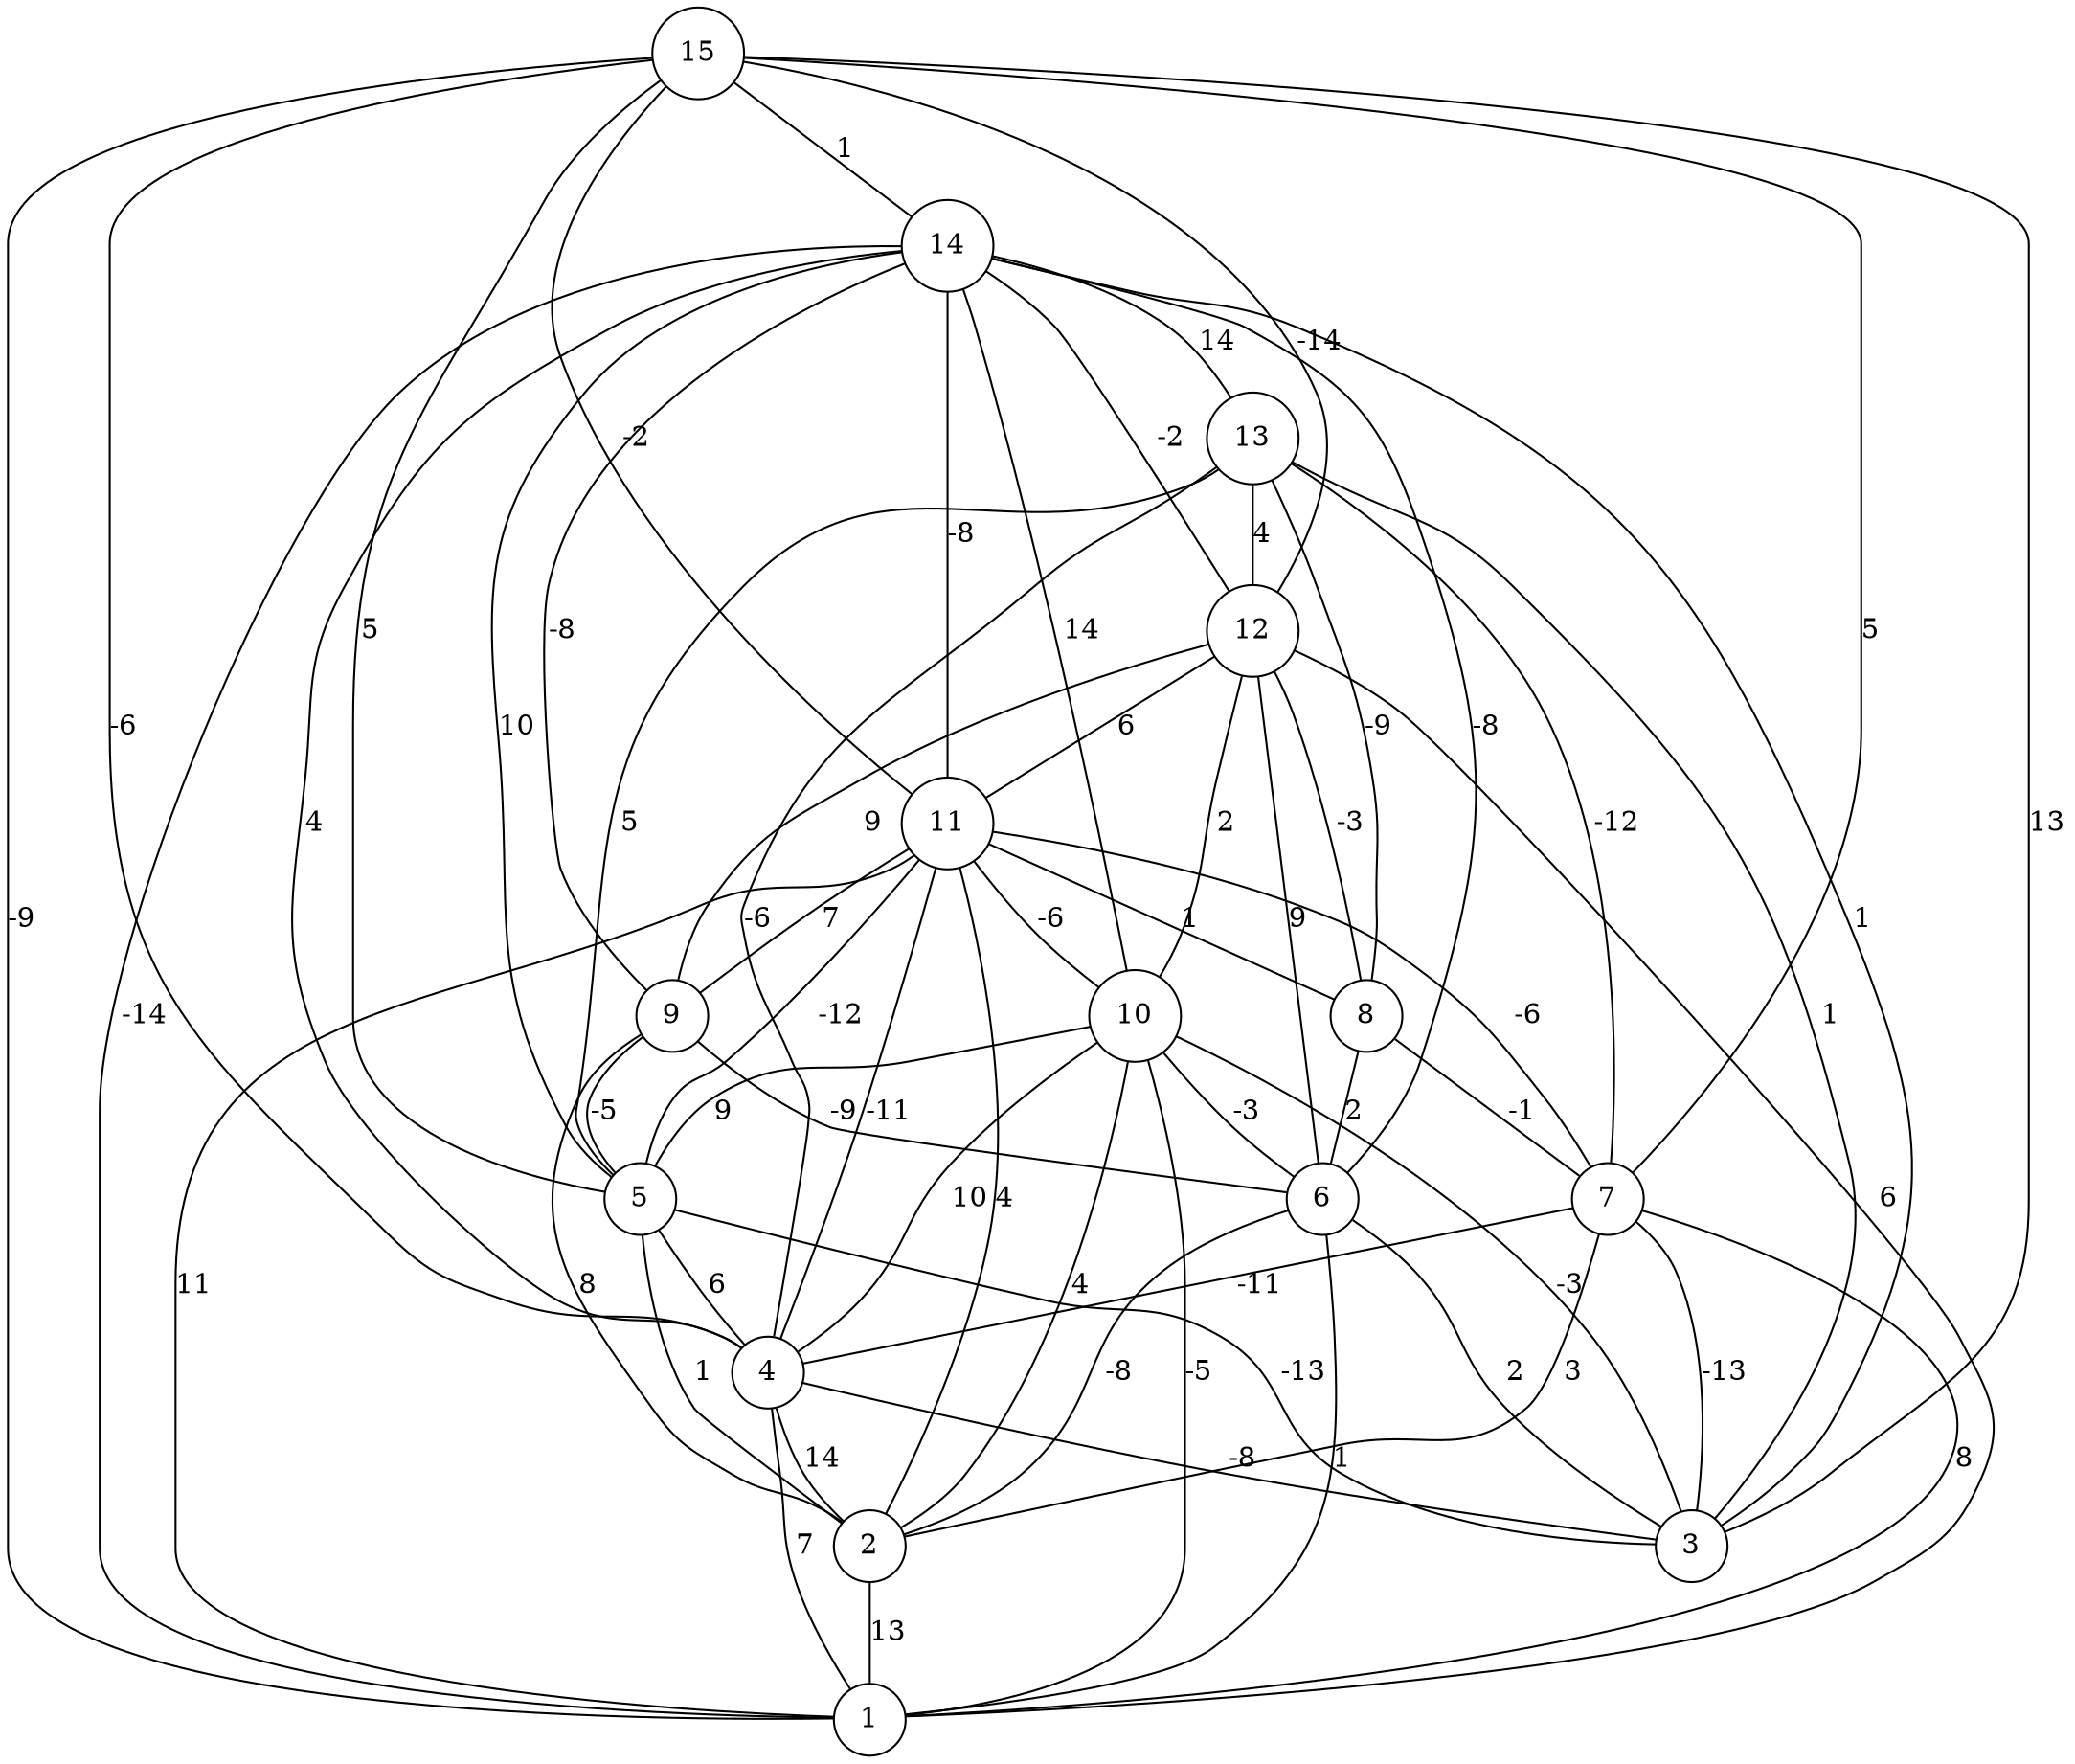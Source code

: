 graph { 
	 fontname="Helvetica,Arial,sans-serif" 
	 node [shape = circle]; 
	 15 -- 1 [label = "-9"];
	 15 -- 3 [label = "13"];
	 15 -- 4 [label = "-6"];
	 15 -- 5 [label = "5"];
	 15 -- 7 [label = "5"];
	 15 -- 11 [label = "-2"];
	 15 -- 12 [label = "-14"];
	 15 -- 14 [label = "1"];
	 14 -- 1 [label = "-14"];
	 14 -- 3 [label = "1"];
	 14 -- 4 [label = "4"];
	 14 -- 5 [label = "10"];
	 14 -- 6 [label = "-8"];
	 14 -- 9 [label = "-8"];
	 14 -- 10 [label = "14"];
	 14 -- 11 [label = "-8"];
	 14 -- 12 [label = "-2"];
	 14 -- 13 [label = "14"];
	 13 -- 3 [label = "1"];
	 13 -- 4 [label = "-6"];
	 13 -- 5 [label = "5"];
	 13 -- 7 [label = "-12"];
	 13 -- 8 [label = "-9"];
	 13 -- 12 [label = "4"];
	 12 -- 1 [label = "6"];
	 12 -- 6 [label = "9"];
	 12 -- 8 [label = "-3"];
	 12 -- 9 [label = "9"];
	 12 -- 10 [label = "2"];
	 12 -- 11 [label = "6"];
	 11 -- 1 [label = "11"];
	 11 -- 2 [label = "4"];
	 11 -- 4 [label = "-11"];
	 11 -- 5 [label = "-12"];
	 11 -- 7 [label = "-6"];
	 11 -- 8 [label = "1"];
	 11 -- 9 [label = "7"];
	 11 -- 10 [label = "-6"];
	 10 -- 1 [label = "-5"];
	 10 -- 2 [label = "4"];
	 10 -- 3 [label = "-3"];
	 10 -- 4 [label = "10"];
	 10 -- 5 [label = "9"];
	 10 -- 6 [label = "-3"];
	 9 -- 2 [label = "8"];
	 9 -- 5 [label = "-5"];
	 9 -- 6 [label = "-9"];
	 8 -- 6 [label = "2"];
	 8 -- 7 [label = "-1"];
	 7 -- 1 [label = "8"];
	 7 -- 2 [label = "3"];
	 7 -- 3 [label = "-13"];
	 7 -- 4 [label = "-11"];
	 6 -- 1 [label = "1"];
	 6 -- 2 [label = "-8"];
	 6 -- 3 [label = "2"];
	 5 -- 2 [label = "1"];
	 5 -- 3 [label = "-13"];
	 5 -- 4 [label = "6"];
	 4 -- 1 [label = "7"];
	 4 -- 2 [label = "14"];
	 4 -- 3 [label = "-8"];
	 2 -- 1 [label = "13"];
	 1;
	 2;
	 3;
	 4;
	 5;
	 6;
	 7;
	 8;
	 9;
	 10;
	 11;
	 12;
	 13;
	 14;
	 15;
}
